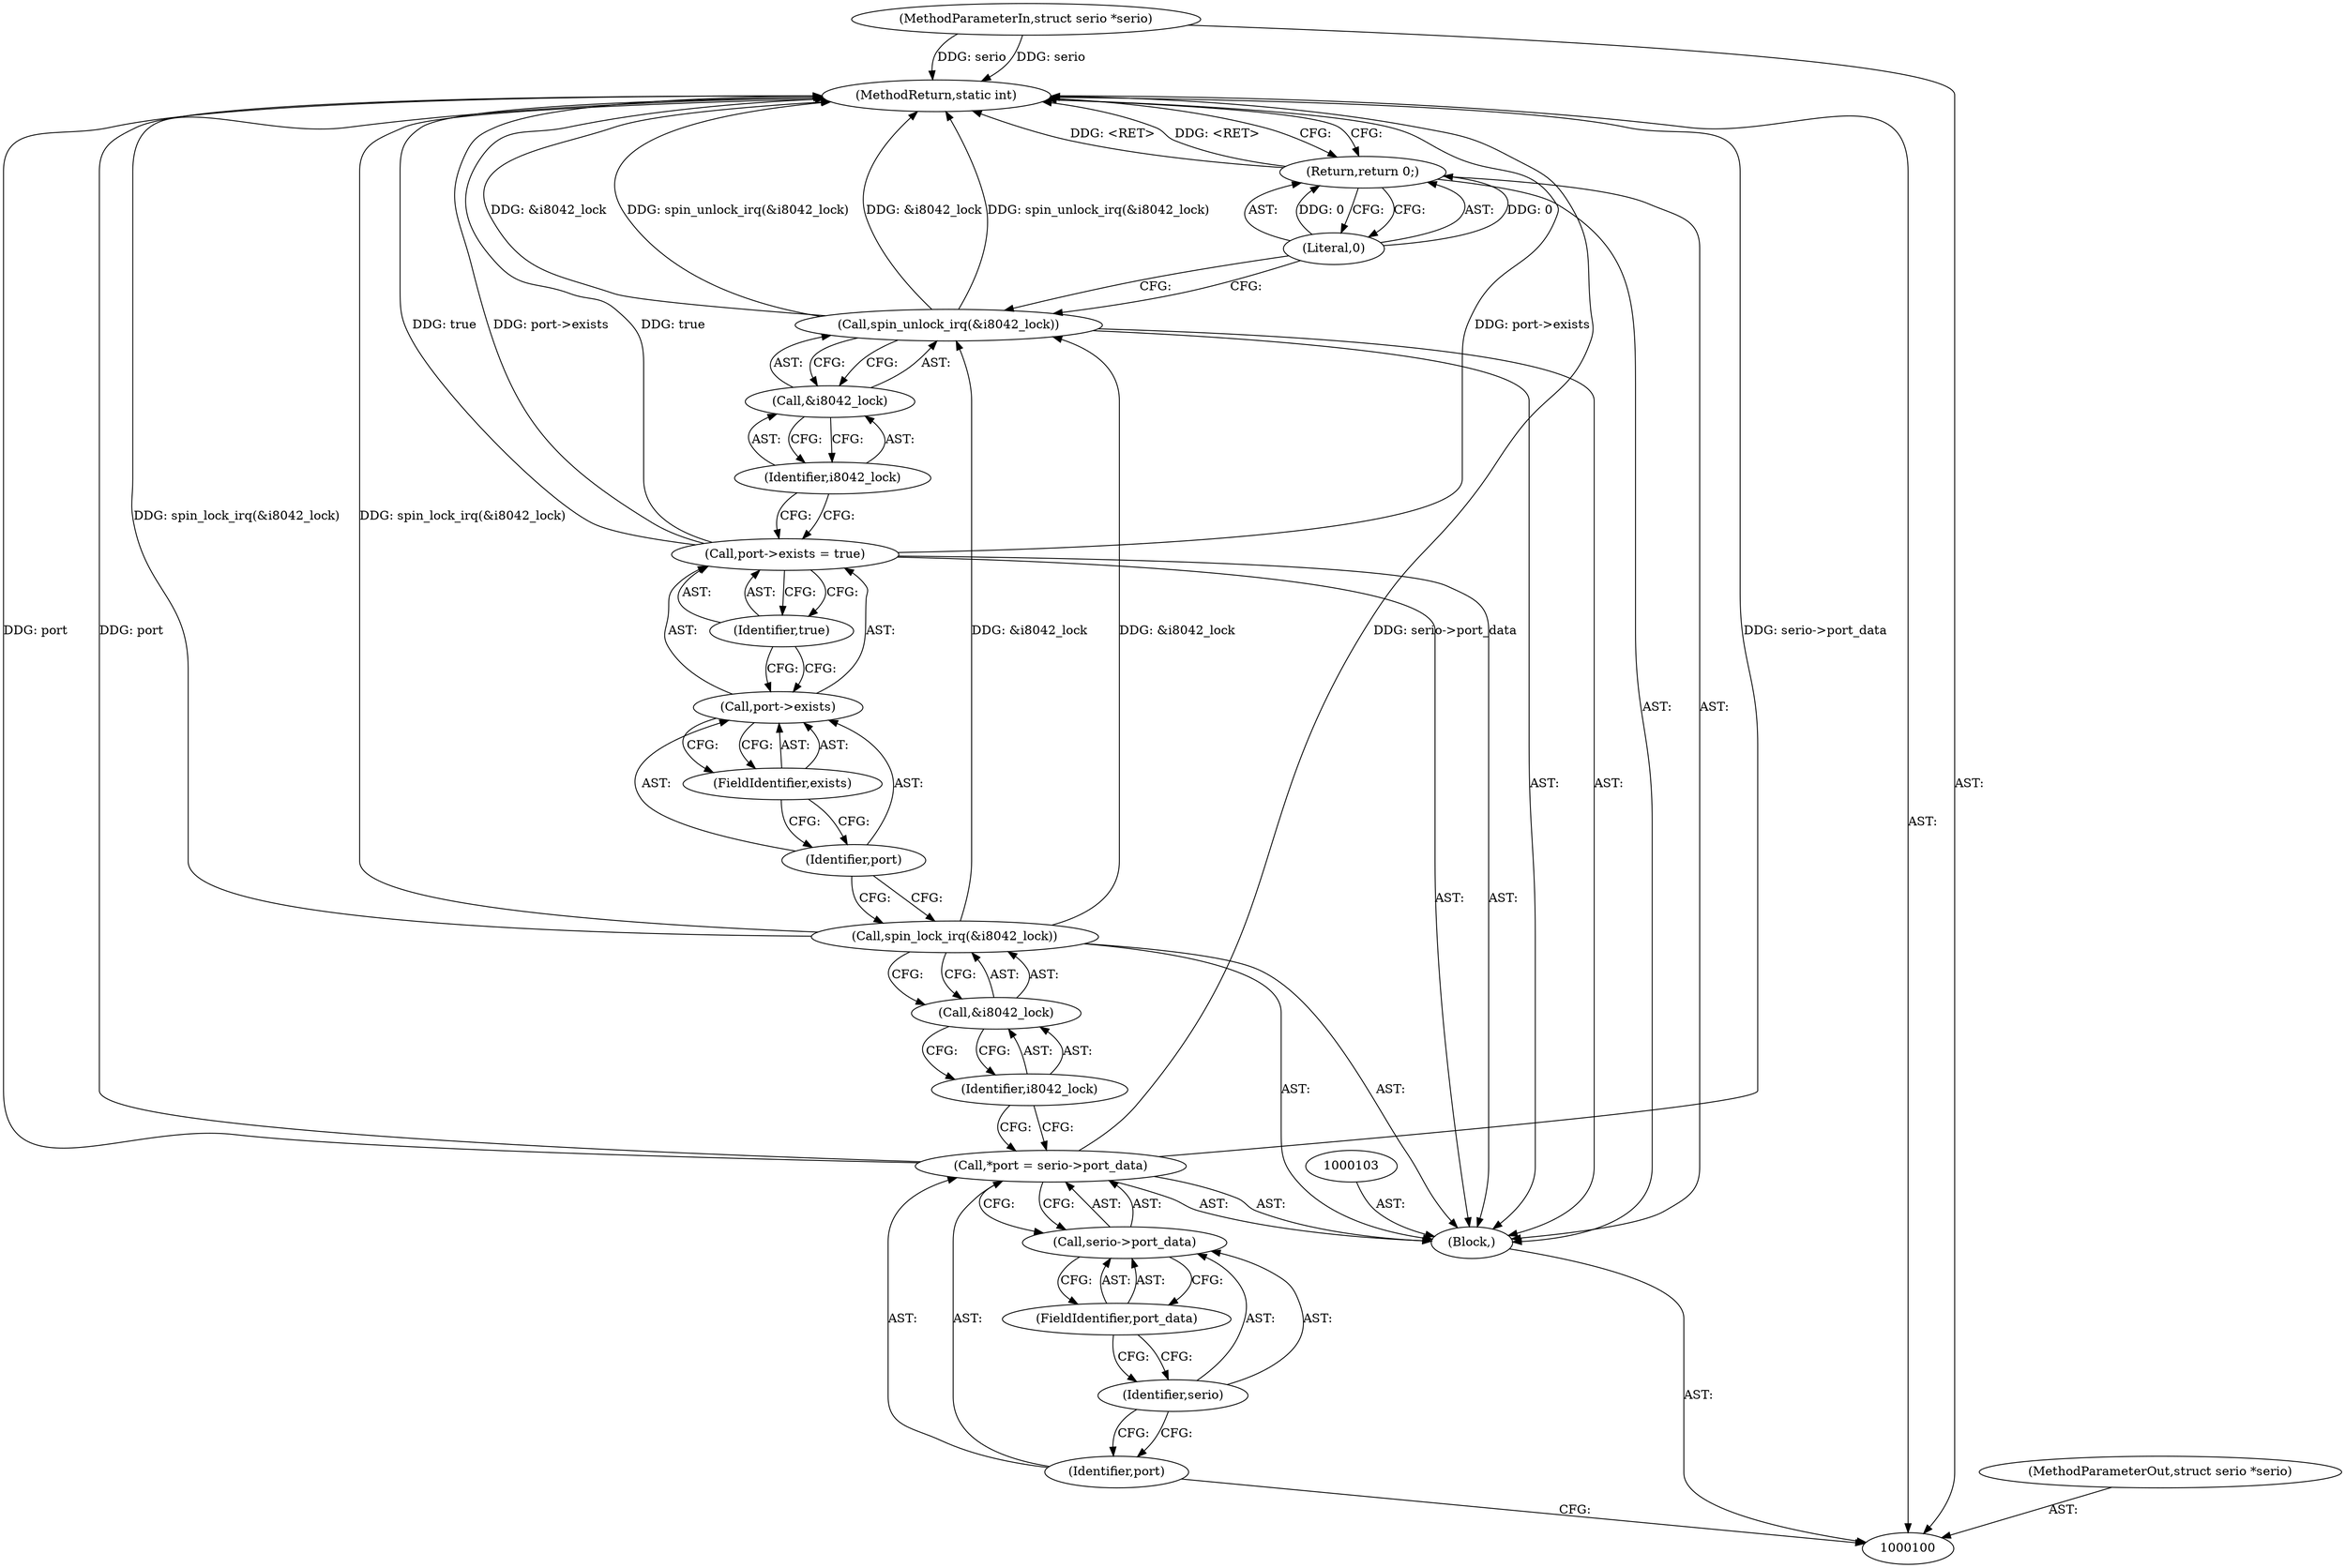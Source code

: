 digraph "0_linux_340d394a789518018f834ff70f7534fc463d3226_0" {
"1000122" [label="(MethodReturn,static int)"];
"1000101" [label="(MethodParameterIn,struct serio *serio)"];
"1000152" [label="(MethodParameterOut,struct serio *serio)"];
"1000102" [label="(Block,)"];
"1000104" [label="(Call,*port = serio->port_data)"];
"1000105" [label="(Identifier,port)"];
"1000106" [label="(Call,serio->port_data)"];
"1000107" [label="(Identifier,serio)"];
"1000108" [label="(FieldIdentifier,port_data)"];
"1000109" [label="(Call,spin_lock_irq(&i8042_lock))"];
"1000110" [label="(Call,&i8042_lock)"];
"1000111" [label="(Identifier,i8042_lock)"];
"1000116" [label="(Identifier,true)"];
"1000112" [label="(Call,port->exists = true)"];
"1000113" [label="(Call,port->exists)"];
"1000114" [label="(Identifier,port)"];
"1000115" [label="(FieldIdentifier,exists)"];
"1000117" [label="(Call,spin_unlock_irq(&i8042_lock))"];
"1000118" [label="(Call,&i8042_lock)"];
"1000119" [label="(Identifier,i8042_lock)"];
"1000120" [label="(Return,return 0;)"];
"1000121" [label="(Literal,0)"];
"1000122" -> "1000100"  [label="AST: "];
"1000122" -> "1000120"  [label="CFG: "];
"1000117" -> "1000122"  [label="DDG: spin_unlock_irq(&i8042_lock)"];
"1000117" -> "1000122"  [label="DDG: &i8042_lock"];
"1000104" -> "1000122"  [label="DDG: port"];
"1000104" -> "1000122"  [label="DDG: serio->port_data"];
"1000112" -> "1000122"  [label="DDG: true"];
"1000112" -> "1000122"  [label="DDG: port->exists"];
"1000101" -> "1000122"  [label="DDG: serio"];
"1000109" -> "1000122"  [label="DDG: spin_lock_irq(&i8042_lock)"];
"1000120" -> "1000122"  [label="DDG: <RET>"];
"1000101" -> "1000100"  [label="AST: "];
"1000101" -> "1000122"  [label="DDG: serio"];
"1000152" -> "1000100"  [label="AST: "];
"1000102" -> "1000100"  [label="AST: "];
"1000103" -> "1000102"  [label="AST: "];
"1000104" -> "1000102"  [label="AST: "];
"1000109" -> "1000102"  [label="AST: "];
"1000112" -> "1000102"  [label="AST: "];
"1000117" -> "1000102"  [label="AST: "];
"1000120" -> "1000102"  [label="AST: "];
"1000104" -> "1000102"  [label="AST: "];
"1000104" -> "1000106"  [label="CFG: "];
"1000105" -> "1000104"  [label="AST: "];
"1000106" -> "1000104"  [label="AST: "];
"1000111" -> "1000104"  [label="CFG: "];
"1000104" -> "1000122"  [label="DDG: port"];
"1000104" -> "1000122"  [label="DDG: serio->port_data"];
"1000105" -> "1000104"  [label="AST: "];
"1000105" -> "1000100"  [label="CFG: "];
"1000107" -> "1000105"  [label="CFG: "];
"1000106" -> "1000104"  [label="AST: "];
"1000106" -> "1000108"  [label="CFG: "];
"1000107" -> "1000106"  [label="AST: "];
"1000108" -> "1000106"  [label="AST: "];
"1000104" -> "1000106"  [label="CFG: "];
"1000107" -> "1000106"  [label="AST: "];
"1000107" -> "1000105"  [label="CFG: "];
"1000108" -> "1000107"  [label="CFG: "];
"1000108" -> "1000106"  [label="AST: "];
"1000108" -> "1000107"  [label="CFG: "];
"1000106" -> "1000108"  [label="CFG: "];
"1000109" -> "1000102"  [label="AST: "];
"1000109" -> "1000110"  [label="CFG: "];
"1000110" -> "1000109"  [label="AST: "];
"1000114" -> "1000109"  [label="CFG: "];
"1000109" -> "1000122"  [label="DDG: spin_lock_irq(&i8042_lock)"];
"1000109" -> "1000117"  [label="DDG: &i8042_lock"];
"1000110" -> "1000109"  [label="AST: "];
"1000110" -> "1000111"  [label="CFG: "];
"1000111" -> "1000110"  [label="AST: "];
"1000109" -> "1000110"  [label="CFG: "];
"1000111" -> "1000110"  [label="AST: "];
"1000111" -> "1000104"  [label="CFG: "];
"1000110" -> "1000111"  [label="CFG: "];
"1000116" -> "1000112"  [label="AST: "];
"1000116" -> "1000113"  [label="CFG: "];
"1000112" -> "1000116"  [label="CFG: "];
"1000112" -> "1000102"  [label="AST: "];
"1000112" -> "1000116"  [label="CFG: "];
"1000113" -> "1000112"  [label="AST: "];
"1000116" -> "1000112"  [label="AST: "];
"1000119" -> "1000112"  [label="CFG: "];
"1000112" -> "1000122"  [label="DDG: true"];
"1000112" -> "1000122"  [label="DDG: port->exists"];
"1000113" -> "1000112"  [label="AST: "];
"1000113" -> "1000115"  [label="CFG: "];
"1000114" -> "1000113"  [label="AST: "];
"1000115" -> "1000113"  [label="AST: "];
"1000116" -> "1000113"  [label="CFG: "];
"1000114" -> "1000113"  [label="AST: "];
"1000114" -> "1000109"  [label="CFG: "];
"1000115" -> "1000114"  [label="CFG: "];
"1000115" -> "1000113"  [label="AST: "];
"1000115" -> "1000114"  [label="CFG: "];
"1000113" -> "1000115"  [label="CFG: "];
"1000117" -> "1000102"  [label="AST: "];
"1000117" -> "1000118"  [label="CFG: "];
"1000118" -> "1000117"  [label="AST: "];
"1000121" -> "1000117"  [label="CFG: "];
"1000117" -> "1000122"  [label="DDG: spin_unlock_irq(&i8042_lock)"];
"1000117" -> "1000122"  [label="DDG: &i8042_lock"];
"1000109" -> "1000117"  [label="DDG: &i8042_lock"];
"1000118" -> "1000117"  [label="AST: "];
"1000118" -> "1000119"  [label="CFG: "];
"1000119" -> "1000118"  [label="AST: "];
"1000117" -> "1000118"  [label="CFG: "];
"1000119" -> "1000118"  [label="AST: "];
"1000119" -> "1000112"  [label="CFG: "];
"1000118" -> "1000119"  [label="CFG: "];
"1000120" -> "1000102"  [label="AST: "];
"1000120" -> "1000121"  [label="CFG: "];
"1000121" -> "1000120"  [label="AST: "];
"1000122" -> "1000120"  [label="CFG: "];
"1000120" -> "1000122"  [label="DDG: <RET>"];
"1000121" -> "1000120"  [label="DDG: 0"];
"1000121" -> "1000120"  [label="AST: "];
"1000121" -> "1000117"  [label="CFG: "];
"1000120" -> "1000121"  [label="CFG: "];
"1000121" -> "1000120"  [label="DDG: 0"];
}
